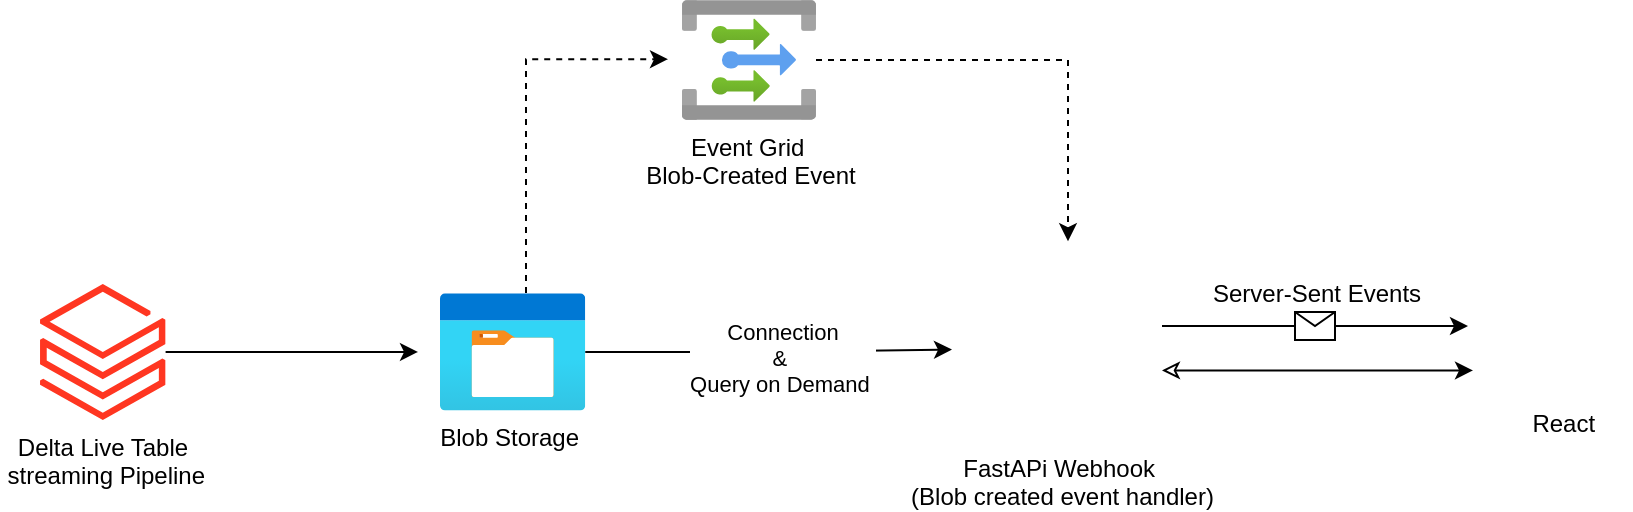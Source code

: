 <mxfile version="21.3.2" type="github">
  <diagram name="Page-1" id="1TySNdG3bFcOM_l2DXkI">
    <mxGraphModel dx="1432" dy="713" grid="0" gridSize="10" guides="1" tooltips="1" connect="1" arrows="1" fold="1" page="1" pageScale="1" pageWidth="850" pageHeight="1100" math="0" shadow="0">
      <root>
        <mxCell id="0" />
        <mxCell id="1" parent="0" />
        <mxCell id="YjRzb2UiDKBcbRBRFE_A-5" style="edgeStyle=orthogonalEdgeStyle;rounded=0;orthogonalLoop=1;jettySize=auto;html=1;dashed=1;" edge="1" parent="1" source="YjRzb2UiDKBcbRBRFE_A-1">
          <mxGeometry relative="1" as="geometry">
            <mxPoint x="343" y="534.61" as="targetPoint" />
            <Array as="points">
              <mxPoint x="272" y="534.61" />
              <mxPoint x="303" y="534.61" />
            </Array>
          </mxGeometry>
        </mxCell>
        <mxCell id="YjRzb2UiDKBcbRBRFE_A-8" style="edgeStyle=orthogonalEdgeStyle;rounded=0;orthogonalLoop=1;jettySize=auto;html=1;" edge="1" parent="1" source="YjRzb2UiDKBcbRBRFE_A-1">
          <mxGeometry relative="1" as="geometry">
            <mxPoint x="485" y="679.8" as="targetPoint" />
          </mxGeometry>
        </mxCell>
        <mxCell id="YjRzb2UiDKBcbRBRFE_A-15" value="Connection&lt;br&gt;&amp;amp;&amp;nbsp;&lt;br&gt;Query on Demand&amp;nbsp;" style="edgeLabel;html=1;align=center;verticalAlign=middle;resizable=0;points=[];" vertex="1" connectable="0" parent="YjRzb2UiDKBcbRBRFE_A-8">
          <mxGeometry x="0.07" y="-3" relative="1" as="geometry">
            <mxPoint as="offset" />
          </mxGeometry>
        </mxCell>
        <mxCell id="YjRzb2UiDKBcbRBRFE_A-1" value="Blob Storage&amp;nbsp;" style="image;aspect=fixed;html=1;points=[];align=center;fontSize=12;image=img/lib/azure2/general/Storage_Container.svg;" vertex="1" parent="1">
          <mxGeometry x="229" y="651.49" width="72.62" height="59" as="geometry" />
        </mxCell>
        <mxCell id="YjRzb2UiDKBcbRBRFE_A-4" style="edgeStyle=orthogonalEdgeStyle;rounded=0;orthogonalLoop=1;jettySize=auto;html=1;dashed=1;" edge="1" parent="1" source="YjRzb2UiDKBcbRBRFE_A-2">
          <mxGeometry relative="1" as="geometry">
            <mxPoint x="543" y="625.61" as="targetPoint" />
            <Array as="points">
              <mxPoint x="543" y="534.61" />
            </Array>
          </mxGeometry>
        </mxCell>
        <mxCell id="YjRzb2UiDKBcbRBRFE_A-2" value="Event Grid&amp;nbsp;&lt;br&gt;Blob-Created Event" style="image;aspect=fixed;html=1;points=[];align=center;fontSize=12;image=img/lib/azure2/integration/Event_Grid_Topics.svg;" vertex="1" parent="1">
          <mxGeometry x="350" y="505" width="67" height="60" as="geometry" />
        </mxCell>
        <mxCell id="YjRzb2UiDKBcbRBRFE_A-10" style="edgeStyle=orthogonalEdgeStyle;rounded=0;orthogonalLoop=1;jettySize=auto;html=1;startArrow=classic;startFill=0;" edge="1" parent="1">
          <mxGeometry relative="1" as="geometry">
            <mxPoint x="745.5" y="690.195" as="targetPoint" />
            <mxPoint x="590" y="690.19" as="sourcePoint" />
          </mxGeometry>
        </mxCell>
        <mxCell id="YjRzb2UiDKBcbRBRFE_A-3" value="FastAPi Webhook &#xa;(Blob created event handler)" style="shape=image;verticalLabelPosition=bottom;labelBackgroundColor=none;verticalAlign=top;aspect=fixed;imageAspect=0;image=https://miro.medium.com/v2/resize:fit:700/1*du7p50wS_fIsaC_lR18qsg.png;clipPath=inset(14.81% 69.33% 19.44% 6.67%);" vertex="1" parent="1">
          <mxGeometry x="494" y="634.2" width="92.5" height="91.21" as="geometry" />
        </mxCell>
        <mxCell id="YjRzb2UiDKBcbRBRFE_A-9" value="React " style="shape=image;verticalLabelPosition=bottom;labelBackgroundColor=none;verticalAlign=top;aspect=fixed;imageAspect=0;image=https://upload.wikimedia.org/wikipedia/commons/a/a7/React-icon.svg;" vertex="1" parent="1">
          <mxGeometry x="761" y="646.99" width="63.09" height="56" as="geometry" />
        </mxCell>
        <mxCell id="YjRzb2UiDKBcbRBRFE_A-11" value="" style="endArrow=classic;html=1;rounded=0;" edge="1" parent="1">
          <mxGeometry relative="1" as="geometry">
            <mxPoint x="590" y="668" as="sourcePoint" />
            <mxPoint x="743" y="668" as="targetPoint" />
          </mxGeometry>
        </mxCell>
        <mxCell id="YjRzb2UiDKBcbRBRFE_A-12" value="Server-Sent Events" style="shape=message;html=1;outlineConnect=0;labelPosition=center;verticalLabelPosition=top;align=center;verticalAlign=bottom;" vertex="1" parent="YjRzb2UiDKBcbRBRFE_A-11">
          <mxGeometry width="20" height="14" relative="1" as="geometry">
            <mxPoint x="-10" y="-7" as="offset" />
          </mxGeometry>
        </mxCell>
        <mxCell id="YjRzb2UiDKBcbRBRFE_A-14" style="edgeStyle=orthogonalEdgeStyle;rounded=0;orthogonalLoop=1;jettySize=auto;html=1;" edge="1" parent="1" source="YjRzb2UiDKBcbRBRFE_A-13">
          <mxGeometry relative="1" as="geometry">
            <mxPoint x="218" y="680.99" as="targetPoint" />
          </mxGeometry>
        </mxCell>
        <mxCell id="YjRzb2UiDKBcbRBRFE_A-13" value="Delta Live Table&lt;br&gt;&amp;nbsp;streaming Pipeline" style="image;aspect=fixed;html=1;points=[];align=center;fontSize=12;image=img/lib/azure2/analytics/Azure_Databricks.svg;" vertex="1" parent="1">
          <mxGeometry x="29" y="646.99" width="62.8" height="68" as="geometry" />
        </mxCell>
      </root>
    </mxGraphModel>
  </diagram>
</mxfile>
